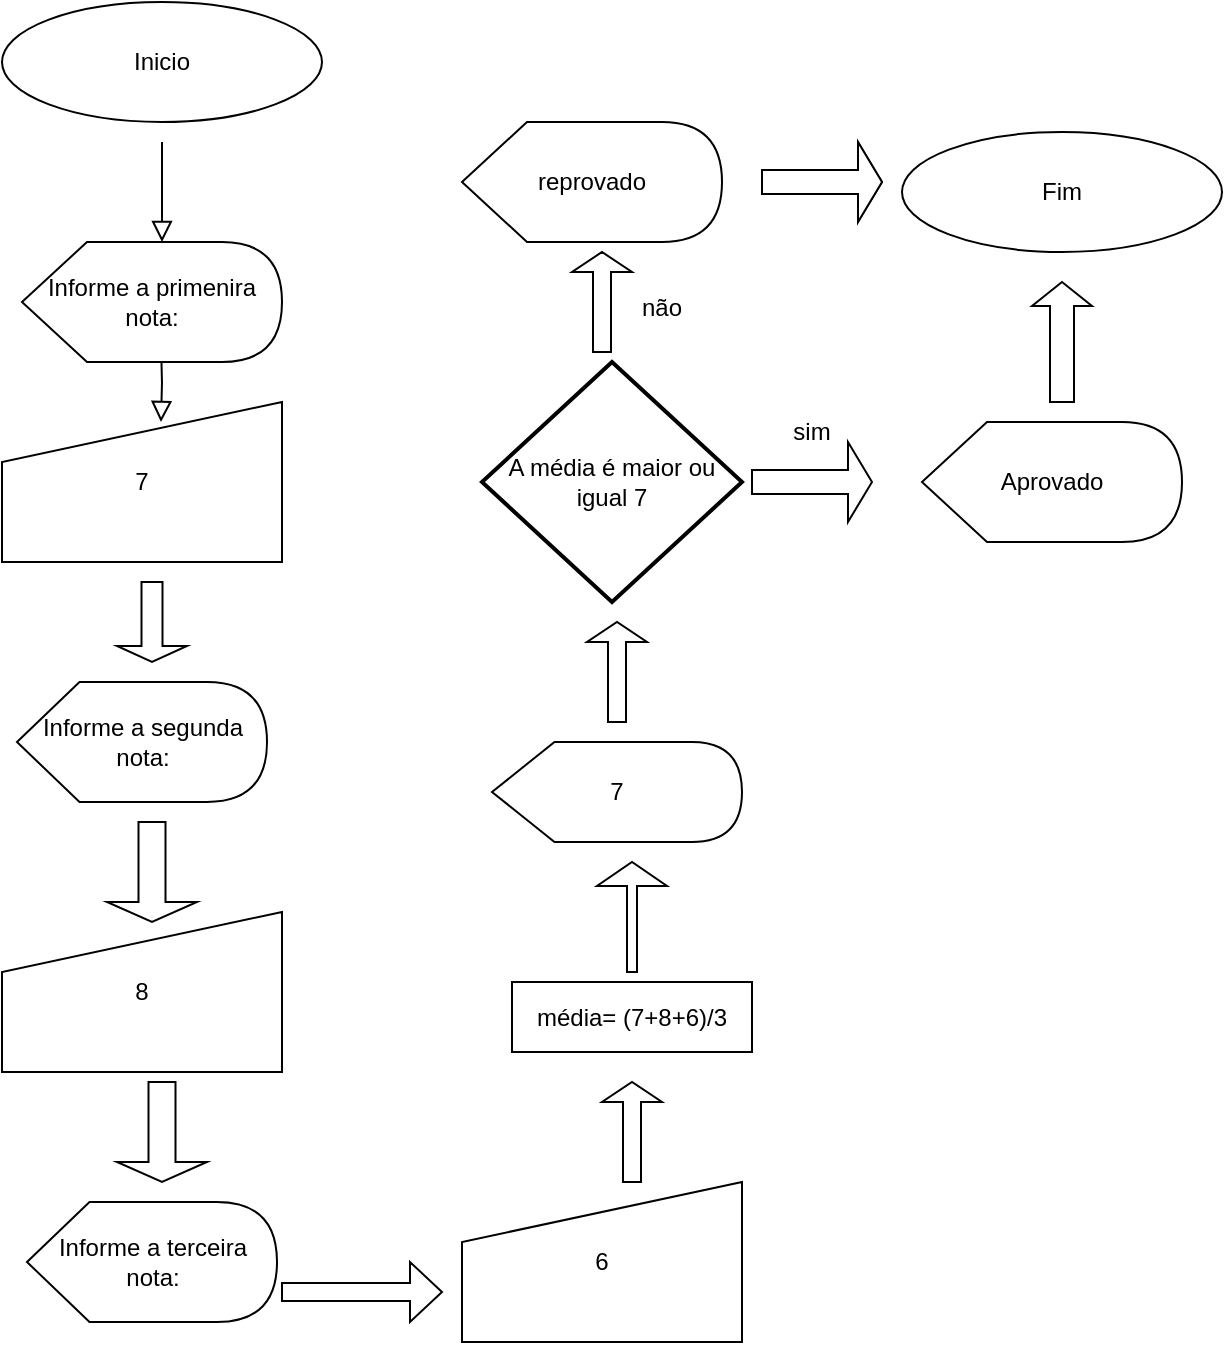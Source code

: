 <mxfile version="26.0.2">
  <diagram id="C5RBs43oDa-KdzZeNtuy" name="Page-1">
    <mxGraphModel dx="877" dy="433" grid="1" gridSize="10" guides="1" tooltips="1" connect="1" arrows="1" fold="1" page="1" pageScale="1" pageWidth="827" pageHeight="1169" math="0" shadow="0">
      <root>
        <mxCell id="WIyWlLk6GJQsqaUBKTNV-0" />
        <mxCell id="WIyWlLk6GJQsqaUBKTNV-1" parent="WIyWlLk6GJQsqaUBKTNV-0" />
        <mxCell id="WIyWlLk6GJQsqaUBKTNV-2" value="" style="rounded=0;html=1;jettySize=auto;orthogonalLoop=1;fontSize=11;endArrow=block;endFill=0;endSize=8;strokeWidth=1;shadow=0;labelBackgroundColor=none;edgeStyle=orthogonalEdgeStyle;" parent="WIyWlLk6GJQsqaUBKTNV-1" edge="1">
          <mxGeometry relative="1" as="geometry">
            <mxPoint x="220" y="120" as="sourcePoint" />
            <mxPoint x="220" y="170" as="targetPoint" />
          </mxGeometry>
        </mxCell>
        <mxCell id="WIyWlLk6GJQsqaUBKTNV-4" value="" style="rounded=0;html=1;jettySize=auto;orthogonalLoop=1;fontSize=11;endArrow=block;endFill=0;endSize=8;strokeWidth=1;shadow=0;labelBackgroundColor=none;edgeStyle=orthogonalEdgeStyle;" parent="WIyWlLk6GJQsqaUBKTNV-1" edge="1">
          <mxGeometry y="20" relative="1" as="geometry">
            <mxPoint as="offset" />
            <mxPoint x="219.5" y="220" as="sourcePoint" />
            <mxPoint x="219.5" y="260" as="targetPoint" />
          </mxGeometry>
        </mxCell>
        <mxCell id="LOeqWLx_1DGtjDDwsyzD-0" value="Inicio" style="ellipse;whiteSpace=wrap;html=1;" vertex="1" parent="WIyWlLk6GJQsqaUBKTNV-1">
          <mxGeometry x="140" y="50" width="160" height="60" as="geometry" />
        </mxCell>
        <mxCell id="LOeqWLx_1DGtjDDwsyzD-1" value="Informe a primenira nota:" style="shape=display;whiteSpace=wrap;html=1;" vertex="1" parent="WIyWlLk6GJQsqaUBKTNV-1">
          <mxGeometry x="150" y="170" width="130" height="60" as="geometry" />
        </mxCell>
        <mxCell id="LOeqWLx_1DGtjDDwsyzD-3" value="7" style="shape=manualInput;whiteSpace=wrap;html=1;" vertex="1" parent="WIyWlLk6GJQsqaUBKTNV-1">
          <mxGeometry x="140" y="250" width="140" height="80" as="geometry" />
        </mxCell>
        <mxCell id="LOeqWLx_1DGtjDDwsyzD-5" value="Informe a segunda nota:" style="shape=display;whiteSpace=wrap;html=1;" vertex="1" parent="WIyWlLk6GJQsqaUBKTNV-1">
          <mxGeometry x="147.5" y="390" width="125" height="60" as="geometry" />
        </mxCell>
        <mxCell id="LOeqWLx_1DGtjDDwsyzD-11" value="" style="shape=singleArrow;direction=south;whiteSpace=wrap;html=1;" vertex="1" parent="WIyWlLk6GJQsqaUBKTNV-1">
          <mxGeometry x="197.5" y="340" width="35" height="40" as="geometry" />
        </mxCell>
        <mxCell id="LOeqWLx_1DGtjDDwsyzD-12" value="" style="shape=singleArrow;direction=south;whiteSpace=wrap;html=1;" vertex="1" parent="WIyWlLk6GJQsqaUBKTNV-1">
          <mxGeometry x="192.5" y="460" width="45" height="50" as="geometry" />
        </mxCell>
        <mxCell id="LOeqWLx_1DGtjDDwsyzD-16" value="8" style="shape=manualInput;whiteSpace=wrap;html=1;" vertex="1" parent="WIyWlLk6GJQsqaUBKTNV-1">
          <mxGeometry x="140" y="505" width="140" height="80" as="geometry" />
        </mxCell>
        <mxCell id="LOeqWLx_1DGtjDDwsyzD-17" value="" style="shape=singleArrow;direction=south;whiteSpace=wrap;html=1;" vertex="1" parent="WIyWlLk6GJQsqaUBKTNV-1">
          <mxGeometry x="197.5" y="590" width="45" height="50" as="geometry" />
        </mxCell>
        <mxCell id="LOeqWLx_1DGtjDDwsyzD-18" value="Informe a terceira&lt;div&gt;nota:&lt;/div&gt;" style="shape=display;whiteSpace=wrap;html=1;" vertex="1" parent="WIyWlLk6GJQsqaUBKTNV-1">
          <mxGeometry x="152.5" y="650" width="125" height="60" as="geometry" />
        </mxCell>
        <mxCell id="LOeqWLx_1DGtjDDwsyzD-19" value="" style="shape=singleArrow;whiteSpace=wrap;html=1;" vertex="1" parent="WIyWlLk6GJQsqaUBKTNV-1">
          <mxGeometry x="280" y="680" width="80" height="30" as="geometry" />
        </mxCell>
        <mxCell id="LOeqWLx_1DGtjDDwsyzD-20" style="edgeStyle=orthogonalEdgeStyle;rounded=0;orthogonalLoop=1;jettySize=auto;html=1;exitX=0.5;exitY=1;exitDx=0;exitDy=0;" edge="1" parent="WIyWlLk6GJQsqaUBKTNV-1" source="LOeqWLx_1DGtjDDwsyzD-16" target="LOeqWLx_1DGtjDDwsyzD-16">
          <mxGeometry relative="1" as="geometry" />
        </mxCell>
        <mxCell id="LOeqWLx_1DGtjDDwsyzD-22" value="6" style="shape=manualInput;whiteSpace=wrap;html=1;" vertex="1" parent="WIyWlLk6GJQsqaUBKTNV-1">
          <mxGeometry x="370" y="640" width="140" height="80" as="geometry" />
        </mxCell>
        <mxCell id="LOeqWLx_1DGtjDDwsyzD-23" value="" style="shape=singleArrow;direction=north;whiteSpace=wrap;html=1;" vertex="1" parent="WIyWlLk6GJQsqaUBKTNV-1">
          <mxGeometry x="440" y="590" width="30" height="50" as="geometry" />
        </mxCell>
        <mxCell id="LOeqWLx_1DGtjDDwsyzD-24" value="média= (7+8+6)/3" style="rounded=0;whiteSpace=wrap;html=1;" vertex="1" parent="WIyWlLk6GJQsqaUBKTNV-1">
          <mxGeometry x="395" y="540" width="120" height="35" as="geometry" />
        </mxCell>
        <mxCell id="LOeqWLx_1DGtjDDwsyzD-25" value="" style="shape=singleArrow;direction=north;whiteSpace=wrap;html=1;arrowWidth=0.143;arrowSize=0.218;" vertex="1" parent="WIyWlLk6GJQsqaUBKTNV-1">
          <mxGeometry x="437.5" y="480" width="35" height="55" as="geometry" />
        </mxCell>
        <mxCell id="LOeqWLx_1DGtjDDwsyzD-26" value="7" style="shape=display;whiteSpace=wrap;html=1;" vertex="1" parent="WIyWlLk6GJQsqaUBKTNV-1">
          <mxGeometry x="385" y="420" width="125" height="50" as="geometry" />
        </mxCell>
        <mxCell id="LOeqWLx_1DGtjDDwsyzD-27" value="" style="shape=singleArrow;direction=north;whiteSpace=wrap;html=1;" vertex="1" parent="WIyWlLk6GJQsqaUBKTNV-1">
          <mxGeometry x="432.5" y="360" width="30" height="50" as="geometry" />
        </mxCell>
        <mxCell id="LOeqWLx_1DGtjDDwsyzD-28" value="A média é maior ou igual 7" style="strokeWidth=2;html=1;shape=mxgraph.flowchart.decision;whiteSpace=wrap;" vertex="1" parent="WIyWlLk6GJQsqaUBKTNV-1">
          <mxGeometry x="380" y="230" width="130" height="120" as="geometry" />
        </mxCell>
        <mxCell id="LOeqWLx_1DGtjDDwsyzD-29" value="" style="shape=singleArrow;whiteSpace=wrap;html=1;" vertex="1" parent="WIyWlLk6GJQsqaUBKTNV-1">
          <mxGeometry x="515" y="270" width="60" height="40" as="geometry" />
        </mxCell>
        <mxCell id="LOeqWLx_1DGtjDDwsyzD-30" value="Aprovado" style="shape=display;whiteSpace=wrap;html=1;" vertex="1" parent="WIyWlLk6GJQsqaUBKTNV-1">
          <mxGeometry x="600" y="260" width="130" height="60" as="geometry" />
        </mxCell>
        <mxCell id="LOeqWLx_1DGtjDDwsyzD-31" value="reprovado" style="shape=display;whiteSpace=wrap;html=1;" vertex="1" parent="WIyWlLk6GJQsqaUBKTNV-1">
          <mxGeometry x="370" y="110" width="130" height="60" as="geometry" />
        </mxCell>
        <mxCell id="LOeqWLx_1DGtjDDwsyzD-32" value="" style="shape=singleArrow;direction=north;whiteSpace=wrap;html=1;" vertex="1" parent="WIyWlLk6GJQsqaUBKTNV-1">
          <mxGeometry x="425" y="175" width="30" height="50" as="geometry" />
        </mxCell>
        <mxCell id="LOeqWLx_1DGtjDDwsyzD-33" value="Fim" style="ellipse;whiteSpace=wrap;html=1;" vertex="1" parent="WIyWlLk6GJQsqaUBKTNV-1">
          <mxGeometry x="590" y="115" width="160" height="60" as="geometry" />
        </mxCell>
        <mxCell id="LOeqWLx_1DGtjDDwsyzD-34" value="" style="shape=singleArrow;whiteSpace=wrap;html=1;" vertex="1" parent="WIyWlLk6GJQsqaUBKTNV-1">
          <mxGeometry x="520" y="120" width="60" height="40" as="geometry" />
        </mxCell>
        <mxCell id="LOeqWLx_1DGtjDDwsyzD-35" value="" style="shape=singleArrow;whiteSpace=wrap;html=1;" vertex="1" parent="WIyWlLk6GJQsqaUBKTNV-1">
          <mxGeometry x="520" y="120" width="60" height="40" as="geometry" />
        </mxCell>
        <mxCell id="LOeqWLx_1DGtjDDwsyzD-36" value="" style="shape=singleArrow;direction=north;whiteSpace=wrap;html=1;arrowWidth=0.4;arrowSize=0.2;" vertex="1" parent="WIyWlLk6GJQsqaUBKTNV-1">
          <mxGeometry x="655" y="190" width="30" height="60" as="geometry" />
        </mxCell>
        <mxCell id="LOeqWLx_1DGtjDDwsyzD-38" value="sim" style="text;html=1;align=center;verticalAlign=middle;whiteSpace=wrap;rounded=0;" vertex="1" parent="WIyWlLk6GJQsqaUBKTNV-1">
          <mxGeometry x="515" y="250" width="60" height="30" as="geometry" />
        </mxCell>
        <mxCell id="LOeqWLx_1DGtjDDwsyzD-39" value="não&lt;div&gt;&lt;br&gt;&lt;/div&gt;" style="text;html=1;align=center;verticalAlign=middle;whiteSpace=wrap;rounded=0;" vertex="1" parent="WIyWlLk6GJQsqaUBKTNV-1">
          <mxGeometry x="440" y="195" width="60" height="30" as="geometry" />
        </mxCell>
      </root>
    </mxGraphModel>
  </diagram>
</mxfile>
